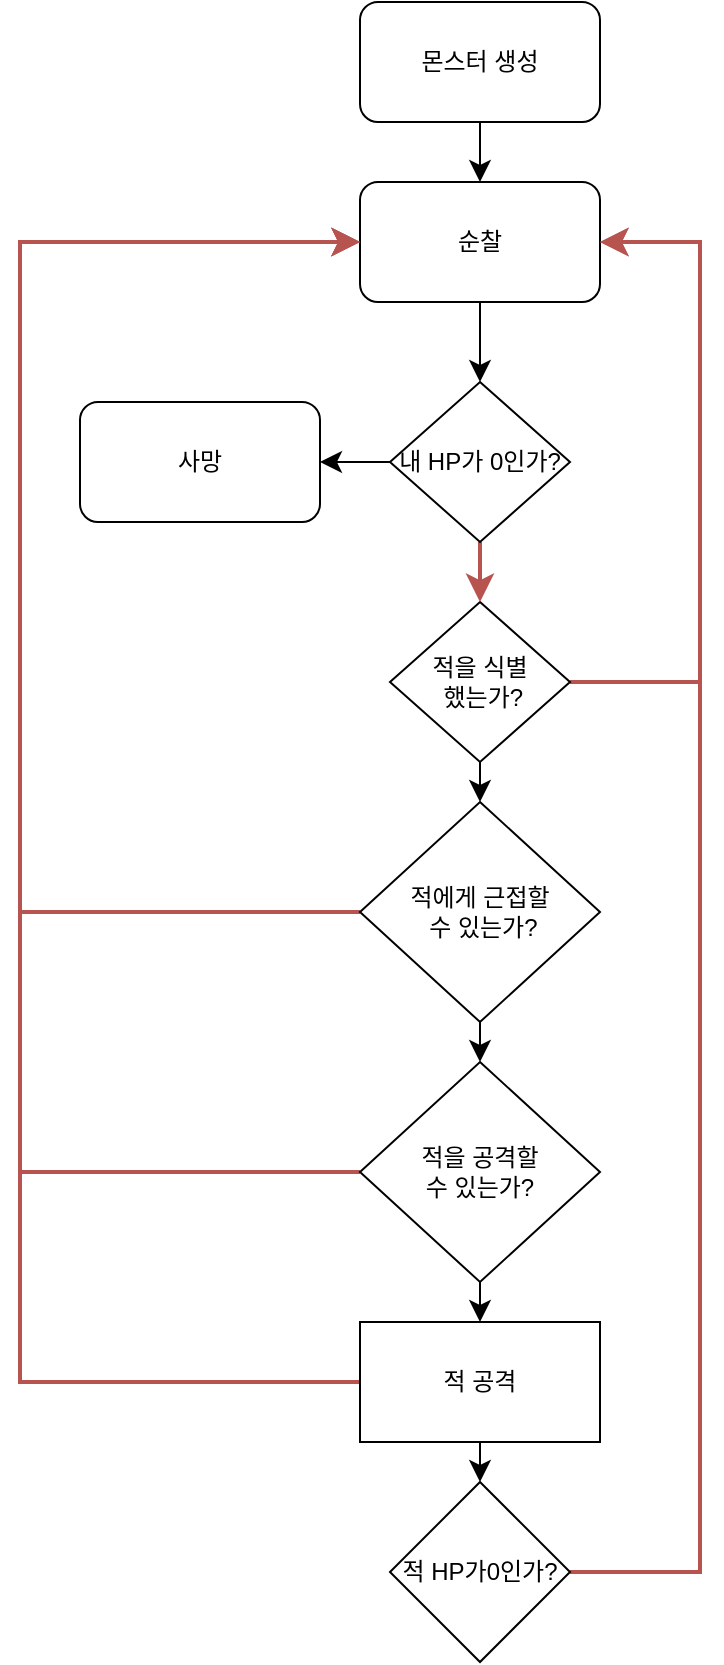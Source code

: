<mxfile version="24.2.1" type="device">
  <diagram name="페이지-1" id="GVsLZoonklr_sbpD06XT">
    <mxGraphModel dx="458" dy="814" grid="1" gridSize="10" guides="1" tooltips="1" connect="1" arrows="1" fold="1" page="1" pageScale="1" pageWidth="1654" pageHeight="1169" math="0" shadow="0">
      <root>
        <mxCell id="0" />
        <mxCell id="1" parent="0" />
        <mxCell id="H4DuFjo4WlE8ik4pSTZ8-5" value="" style="edgeStyle=none;curved=1;rounded=0;orthogonalLoop=1;jettySize=auto;html=1;fontSize=12;startSize=8;endSize=8;labelBackgroundColor=none;fontColor=default;" edge="1" parent="1" source="H4DuFjo4WlE8ik4pSTZ8-3" target="H4DuFjo4WlE8ik4pSTZ8-4">
          <mxGeometry relative="1" as="geometry" />
        </mxCell>
        <mxCell id="H4DuFjo4WlE8ik4pSTZ8-3" value="몬스터 생성" style="rounded=1;whiteSpace=wrap;html=1;labelBackgroundColor=none;" vertex="1" parent="1">
          <mxGeometry x="190" y="120" width="120" height="60" as="geometry" />
        </mxCell>
        <mxCell id="H4DuFjo4WlE8ik4pSTZ8-45" value="" style="edgeStyle=none;curved=1;rounded=0;orthogonalLoop=1;jettySize=auto;html=1;fontSize=12;startSize=8;endSize=8;" edge="1" parent="1" source="H4DuFjo4WlE8ik4pSTZ8-4" target="H4DuFjo4WlE8ik4pSTZ8-44">
          <mxGeometry relative="1" as="geometry" />
        </mxCell>
        <mxCell id="H4DuFjo4WlE8ik4pSTZ8-4" value="순찰" style="rounded=1;whiteSpace=wrap;html=1;labelBackgroundColor=none;" vertex="1" parent="1">
          <mxGeometry x="190" y="210" width="120" height="60" as="geometry" />
        </mxCell>
        <mxCell id="H4DuFjo4WlE8ik4pSTZ8-12" style="edgeStyle=none;curved=1;rounded=0;orthogonalLoop=1;jettySize=auto;html=1;exitX=1;exitY=0.5;exitDx=0;exitDy=0;entryX=1;entryY=0.5;entryDx=0;entryDy=0;fontSize=12;startSize=8;endSize=8;strokeColor=none;" edge="1" parent="1" source="H4DuFjo4WlE8ik4pSTZ8-8" target="H4DuFjo4WlE8ik4pSTZ8-4">
          <mxGeometry relative="1" as="geometry" />
        </mxCell>
        <mxCell id="H4DuFjo4WlE8ik4pSTZ8-18" style="edgeStyle=elbowEdgeStyle;rounded=0;orthogonalLoop=1;jettySize=auto;html=1;exitX=1;exitY=0.5;exitDx=0;exitDy=0;entryX=1;entryY=0.5;entryDx=0;entryDy=0;fontSize=12;startSize=8;endSize=8;strokeWidth=2;fillColor=#f8cecc;strokeColor=#b85450;" edge="1" parent="1" source="H4DuFjo4WlE8ik4pSTZ8-8" target="H4DuFjo4WlE8ik4pSTZ8-4">
          <mxGeometry relative="1" as="geometry">
            <Array as="points">
              <mxPoint x="360" y="300" />
            </Array>
          </mxGeometry>
        </mxCell>
        <mxCell id="H4DuFjo4WlE8ik4pSTZ8-24" value="" style="edgeStyle=none;curved=1;rounded=0;orthogonalLoop=1;jettySize=auto;html=1;fontSize=12;startSize=8;endSize=8;" edge="1" parent="1" source="H4DuFjo4WlE8ik4pSTZ8-8" target="H4DuFjo4WlE8ik4pSTZ8-23">
          <mxGeometry relative="1" as="geometry" />
        </mxCell>
        <mxCell id="H4DuFjo4WlE8ik4pSTZ8-8" value="적을 식별&lt;br&gt;&amp;nbsp;했는가?" style="rhombus;whiteSpace=wrap;html=1;rounded=0;labelBackgroundColor=none;strokeColor=default;" vertex="1" parent="1">
          <mxGeometry x="205" y="420" width="90" height="80" as="geometry" />
        </mxCell>
        <mxCell id="H4DuFjo4WlE8ik4pSTZ8-25" style="edgeStyle=elbowEdgeStyle;rounded=0;orthogonalLoop=1;jettySize=auto;html=1;exitX=0;exitY=0.5;exitDx=0;exitDy=0;fontSize=12;startSize=8;endSize=8;strokeWidth=2;fillColor=#f8cecc;strokeColor=#b85450;" edge="1" parent="1" source="H4DuFjo4WlE8ik4pSTZ8-23" target="H4DuFjo4WlE8ik4pSTZ8-4">
          <mxGeometry relative="1" as="geometry">
            <mxPoint x="250" y="290" as="targetPoint" />
            <Array as="points">
              <mxPoint x="20" y="400" />
            </Array>
          </mxGeometry>
        </mxCell>
        <mxCell id="H4DuFjo4WlE8ik4pSTZ8-28" value="" style="edgeStyle=none;curved=1;rounded=0;orthogonalLoop=1;jettySize=auto;html=1;fontSize=12;startSize=8;endSize=8;" edge="1" parent="1" source="H4DuFjo4WlE8ik4pSTZ8-23" target="H4DuFjo4WlE8ik4pSTZ8-27">
          <mxGeometry relative="1" as="geometry" />
        </mxCell>
        <mxCell id="H4DuFjo4WlE8ik4pSTZ8-23" value="적에게 근접할&lt;br&gt;&amp;nbsp;수 있는가?" style="rhombus;whiteSpace=wrap;html=1;rounded=0;labelBackgroundColor=none;strokeColor=default;" vertex="1" parent="1">
          <mxGeometry x="190" y="520" width="120" height="110" as="geometry" />
        </mxCell>
        <mxCell id="H4DuFjo4WlE8ik4pSTZ8-30" value="" style="edgeStyle=none;curved=1;rounded=0;orthogonalLoop=1;jettySize=auto;html=1;fontSize=12;startSize=8;endSize=8;" edge="1" parent="1" source="H4DuFjo4WlE8ik4pSTZ8-27" target="H4DuFjo4WlE8ik4pSTZ8-29">
          <mxGeometry relative="1" as="geometry" />
        </mxCell>
        <mxCell id="H4DuFjo4WlE8ik4pSTZ8-33" style="edgeStyle=elbowEdgeStyle;rounded=0;orthogonalLoop=1;jettySize=auto;html=1;exitX=0;exitY=0.5;exitDx=0;exitDy=0;fontSize=12;startSize=8;endSize=8;strokeWidth=2;fillColor=#f8cecc;strokeColor=#b85450;" edge="1" parent="1" source="H4DuFjo4WlE8ik4pSTZ8-27" target="H4DuFjo4WlE8ik4pSTZ8-4">
          <mxGeometry relative="1" as="geometry">
            <mxPoint x="250" y="290" as="targetPoint" />
            <Array as="points">
              <mxPoint x="20" y="470" />
            </Array>
          </mxGeometry>
        </mxCell>
        <mxCell id="H4DuFjo4WlE8ik4pSTZ8-27" value="적을 공격할 &lt;br&gt;수 있는가?" style="rhombus;whiteSpace=wrap;html=1;rounded=0;labelBackgroundColor=none;strokeColor=default;" vertex="1" parent="1">
          <mxGeometry x="190" y="650" width="120" height="110" as="geometry" />
        </mxCell>
        <mxCell id="H4DuFjo4WlE8ik4pSTZ8-31" style="edgeStyle=elbowEdgeStyle;rounded=0;orthogonalLoop=1;jettySize=auto;html=1;exitX=0;exitY=0.5;exitDx=0;exitDy=0;fontSize=12;startSize=8;endSize=8;strokeWidth=2;fillColor=#f8cecc;strokeColor=#b85450;" edge="1" parent="1" source="H4DuFjo4WlE8ik4pSTZ8-29" target="H4DuFjo4WlE8ik4pSTZ8-4">
          <mxGeometry relative="1" as="geometry">
            <mxPoint x="250" y="290" as="targetPoint" />
            <Array as="points">
              <mxPoint x="20" y="520" />
            </Array>
          </mxGeometry>
        </mxCell>
        <mxCell id="H4DuFjo4WlE8ik4pSTZ8-37" value="" style="edgeStyle=none;curved=1;rounded=0;orthogonalLoop=1;jettySize=auto;html=1;fontSize=12;startSize=8;endSize=8;" edge="1" parent="1" source="H4DuFjo4WlE8ik4pSTZ8-29" target="H4DuFjo4WlE8ik4pSTZ8-36">
          <mxGeometry relative="1" as="geometry" />
        </mxCell>
        <mxCell id="H4DuFjo4WlE8ik4pSTZ8-29" value="적 공격" style="whiteSpace=wrap;html=1;rounded=0;labelBackgroundColor=none;" vertex="1" parent="1">
          <mxGeometry x="190" y="780" width="120" height="60" as="geometry" />
        </mxCell>
        <mxCell id="H4DuFjo4WlE8ik4pSTZ8-38" style="edgeStyle=elbowEdgeStyle;rounded=0;orthogonalLoop=1;jettySize=auto;html=1;exitX=1;exitY=0.5;exitDx=0;exitDy=0;fontSize=12;startSize=8;endSize=8;strokeWidth=2;fillColor=#f8cecc;strokeColor=#b85450;" edge="1" parent="1" source="H4DuFjo4WlE8ik4pSTZ8-36">
          <mxGeometry relative="1" as="geometry">
            <mxPoint x="310" y="240" as="targetPoint" />
            <Array as="points">
              <mxPoint x="360" y="530" />
            </Array>
          </mxGeometry>
        </mxCell>
        <mxCell id="H4DuFjo4WlE8ik4pSTZ8-36" value="적 HP가0인가?" style="rhombus;whiteSpace=wrap;html=1;rounded=0;labelBackgroundColor=none;" vertex="1" parent="1">
          <mxGeometry x="205" y="860" width="90" height="90" as="geometry" />
        </mxCell>
        <mxCell id="H4DuFjo4WlE8ik4pSTZ8-47" style="edgeStyle=none;curved=1;rounded=0;orthogonalLoop=1;jettySize=auto;html=1;exitX=0.5;exitY=1;exitDx=0;exitDy=0;entryX=0.5;entryY=0;entryDx=0;entryDy=0;fontSize=12;startSize=8;endSize=8;fillColor=#f8cecc;strokeColor=#b85450;strokeWidth=2;" edge="1" parent="1" source="H4DuFjo4WlE8ik4pSTZ8-44" target="H4DuFjo4WlE8ik4pSTZ8-8">
          <mxGeometry relative="1" as="geometry" />
        </mxCell>
        <mxCell id="H4DuFjo4WlE8ik4pSTZ8-50" value="" style="edgeStyle=none;curved=1;rounded=0;orthogonalLoop=1;jettySize=auto;html=1;fontSize=12;startSize=8;endSize=8;" edge="1" parent="1" source="H4DuFjo4WlE8ik4pSTZ8-44" target="H4DuFjo4WlE8ik4pSTZ8-49">
          <mxGeometry relative="1" as="geometry" />
        </mxCell>
        <mxCell id="H4DuFjo4WlE8ik4pSTZ8-44" value="내 HP가 0인가?" style="rhombus;whiteSpace=wrap;html=1;rounded=0;labelBackgroundColor=none;strokeColor=default;" vertex="1" parent="1">
          <mxGeometry x="205" y="310" width="90" height="80" as="geometry" />
        </mxCell>
        <mxCell id="H4DuFjo4WlE8ik4pSTZ8-49" value="사망" style="whiteSpace=wrap;html=1;rounded=1;labelBackgroundColor=none;" vertex="1" parent="1">
          <mxGeometry x="50" y="320" width="120" height="60" as="geometry" />
        </mxCell>
      </root>
    </mxGraphModel>
  </diagram>
</mxfile>
